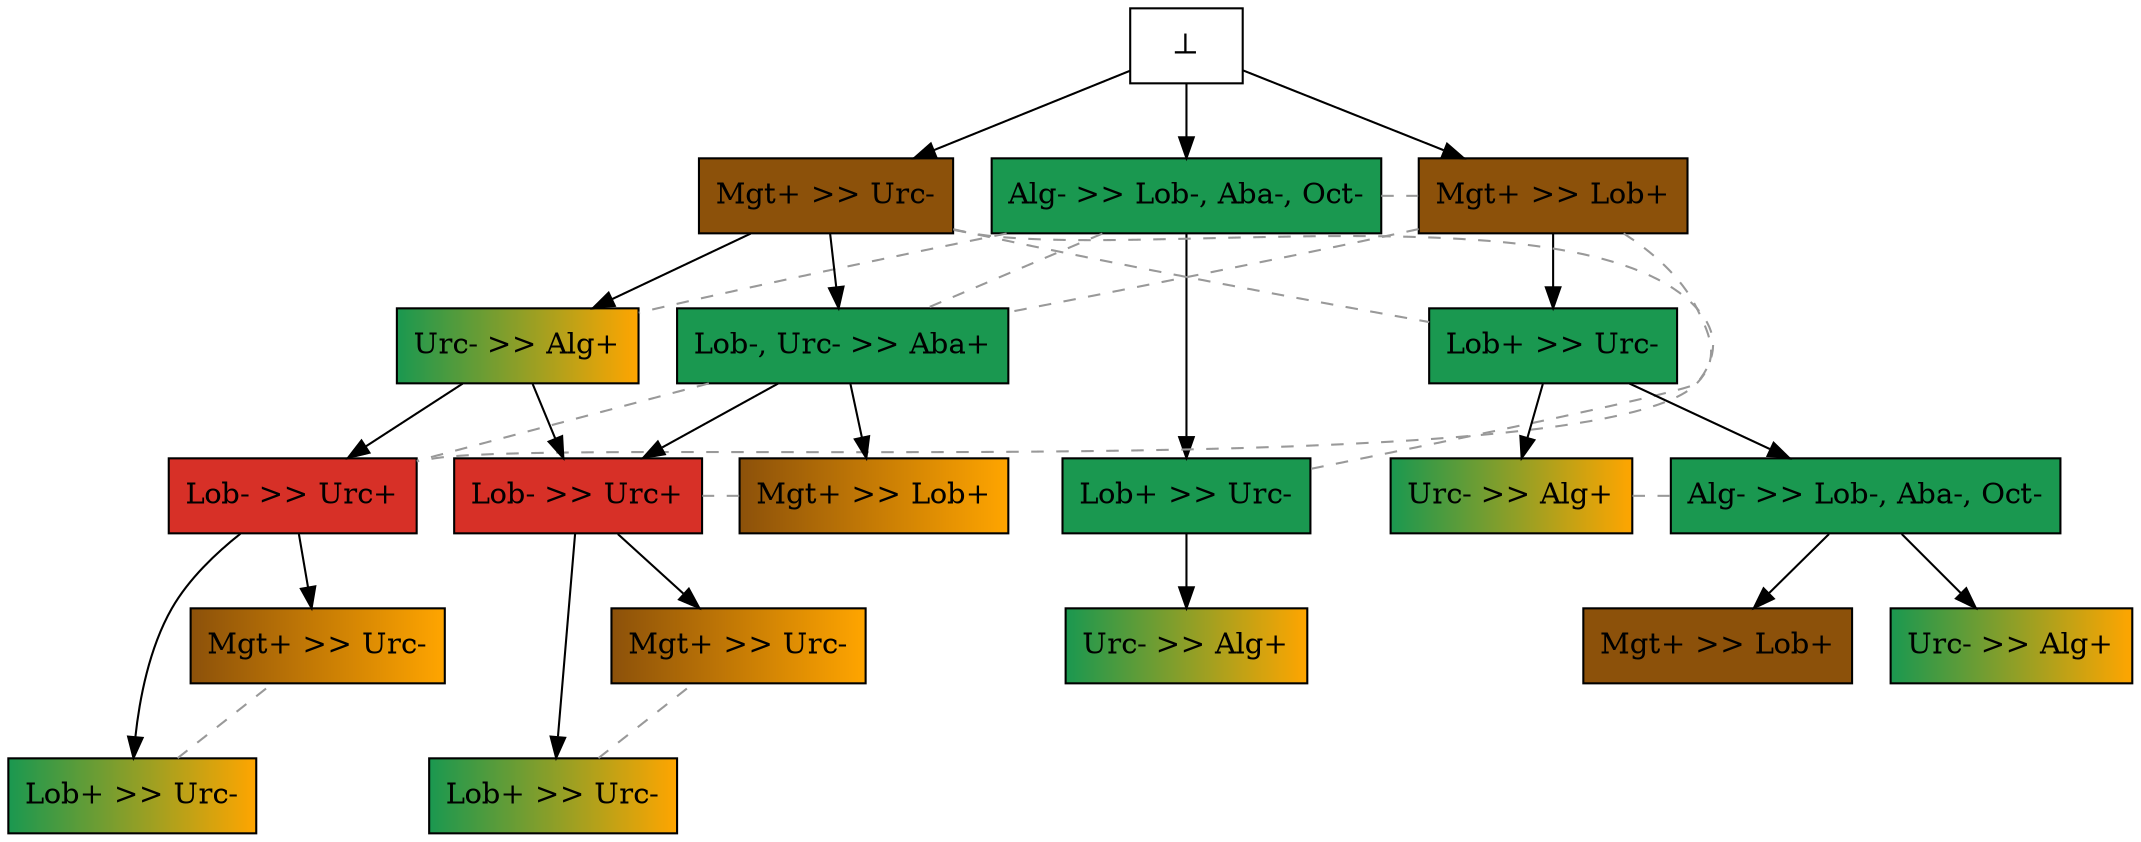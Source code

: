 digraph test {

//conflicts
e1 -> e4 [arrowhead=none color=gray60 style=dashed constraint=false];
e1 -> e6 [arrowhead=none color=gray60 style=dashed constraint=false];
e1 -> e7 [arrowhead=none color=gray60 style=dashed constraint=false];
e3 -> e5 [arrowhead=none color=gray60 style=dashed constraint=false];
e3 -> e10 [arrowhead=none color=gray60 style=dashed constraint=false];
e4 -> e7 [arrowhead=none color=gray60 style=dashed constraint=false];
e4 -> e13 [arrowhead=none color=gray60 style=dashed constraint=false];
e7 -> e13 [arrowhead=none color=gray60 style=dashed constraint=false];
e9 -> e11 [arrowhead=none color=gray60 style=dashed constraint=false];
e16 -> e22 [arrowhead=none color=gray60 style=dashed constraint=false];
e530 -> e598 [arrowhead=none color=gray60 style=dashed constraint=false];
e624 -> e660 [arrowhead=none color=gray60 style=dashed constraint=false];

e5 -> e9 [minlen=1];
e4 -> e5 [minlen=1];
e7 -> e16 [minlen=1];
e3 -> e7 [minlen=1];
e10 -> e21 [minlen=1];
e1 -> e10 [minlen=2];
e22 -> e530 [minlen=2];
e6 -> e22 [minlen=1];
e3 -> e6 [minlen=1];
e7 -> e22 [minlen=1];
e22 -> e598 [minlen=1];
e13 -> e624 [minlen=2];
e6 -> e13 [minlen=1];
e13 -> e660 [minlen=1];
e11 -> e674 [minlen=1];
e5 -> e11 [minlen=1];
e11 -> e690 [minlen=1];
e0 -> e1 [minlen=1];
e0 -> e3 [minlen=1];
e0 -> e4 [minlen=1];

e1 [color="black" fillcolor="#1a9850:#1a9850" label="Alg- >> Lob-, Aba-, Oct-" shape=box style=filled];
e3 [color="black" fillcolor="#8c510a:#8c510a" label="Mgt+ >> Urc-" shape=box style=filled];
e4 [color="black" fillcolor="#8c510a:#8c510a" label="Mgt+ >> Lob+" shape=box style=filled];
e5 [color="black" fillcolor="#1a9850:#1a9850" label="Lob+ >> Urc-" shape=box style=filled];
e6 [color="black" fillcolor="#1a9850:orange" label="Urc- >> Alg+" shape=box style=filled];
e7 [color="black" fillcolor="#1a9850:#1a9850" label="Lob-, Urc- >> Aba+" shape=box style=filled];
e9 [color="black" fillcolor="#1a9850:orange" label="Urc- >> Alg+" shape=box style=filled];
e10 [color="black" fillcolor="#1a9850:#1a9850" label="Lob+ >> Urc-" shape=box style=filled];
e11 [color="black" fillcolor="#1a9850:#1a9850" label="Alg- >> Lob-, Aba-, Oct-" shape=box style=filled];
e13 [color="black" fillcolor="#d73027:#d73027" label="Lob- >> Urc+" shape=box style=filled];
e16 [color="black" fillcolor="#8c510a:orange" label="Mgt+ >> Lob+" shape=box style=filled];
e21 [color="black" fillcolor="#1a9850:orange" label="Urc- >> Alg+" shape=box style=filled];
e22 [color="black" fillcolor="#d73027:#d73027" label="Lob- >> Urc+" shape=box style=filled];
e530 [color="black" fillcolor="#1a9850:orange" label="Lob+ >> Urc-" shape=box style=filled];
e598 [color="black" fillcolor="#8c510a:orange" label="Mgt+ >> Urc-" shape=box style=filled];
e624 [color="black" fillcolor="#1a9850:orange" label="Lob+ >> Urc-" shape=box style=filled];
e660 [color="black" fillcolor="#8c510a:orange" label="Mgt+ >> Urc-" shape=box style=filled];
e674 [color="black" fillcolor="#8c510a:#8c510a" label="Mgt+ >> Lob+" shape=box style=filled];
e690 [color="black" fillcolor="#1a9850:orange" label="Urc- >> Alg+" shape=box style=filled];
e0 [fillcolor="white" label="⊥" shape=box style=filled];
}

